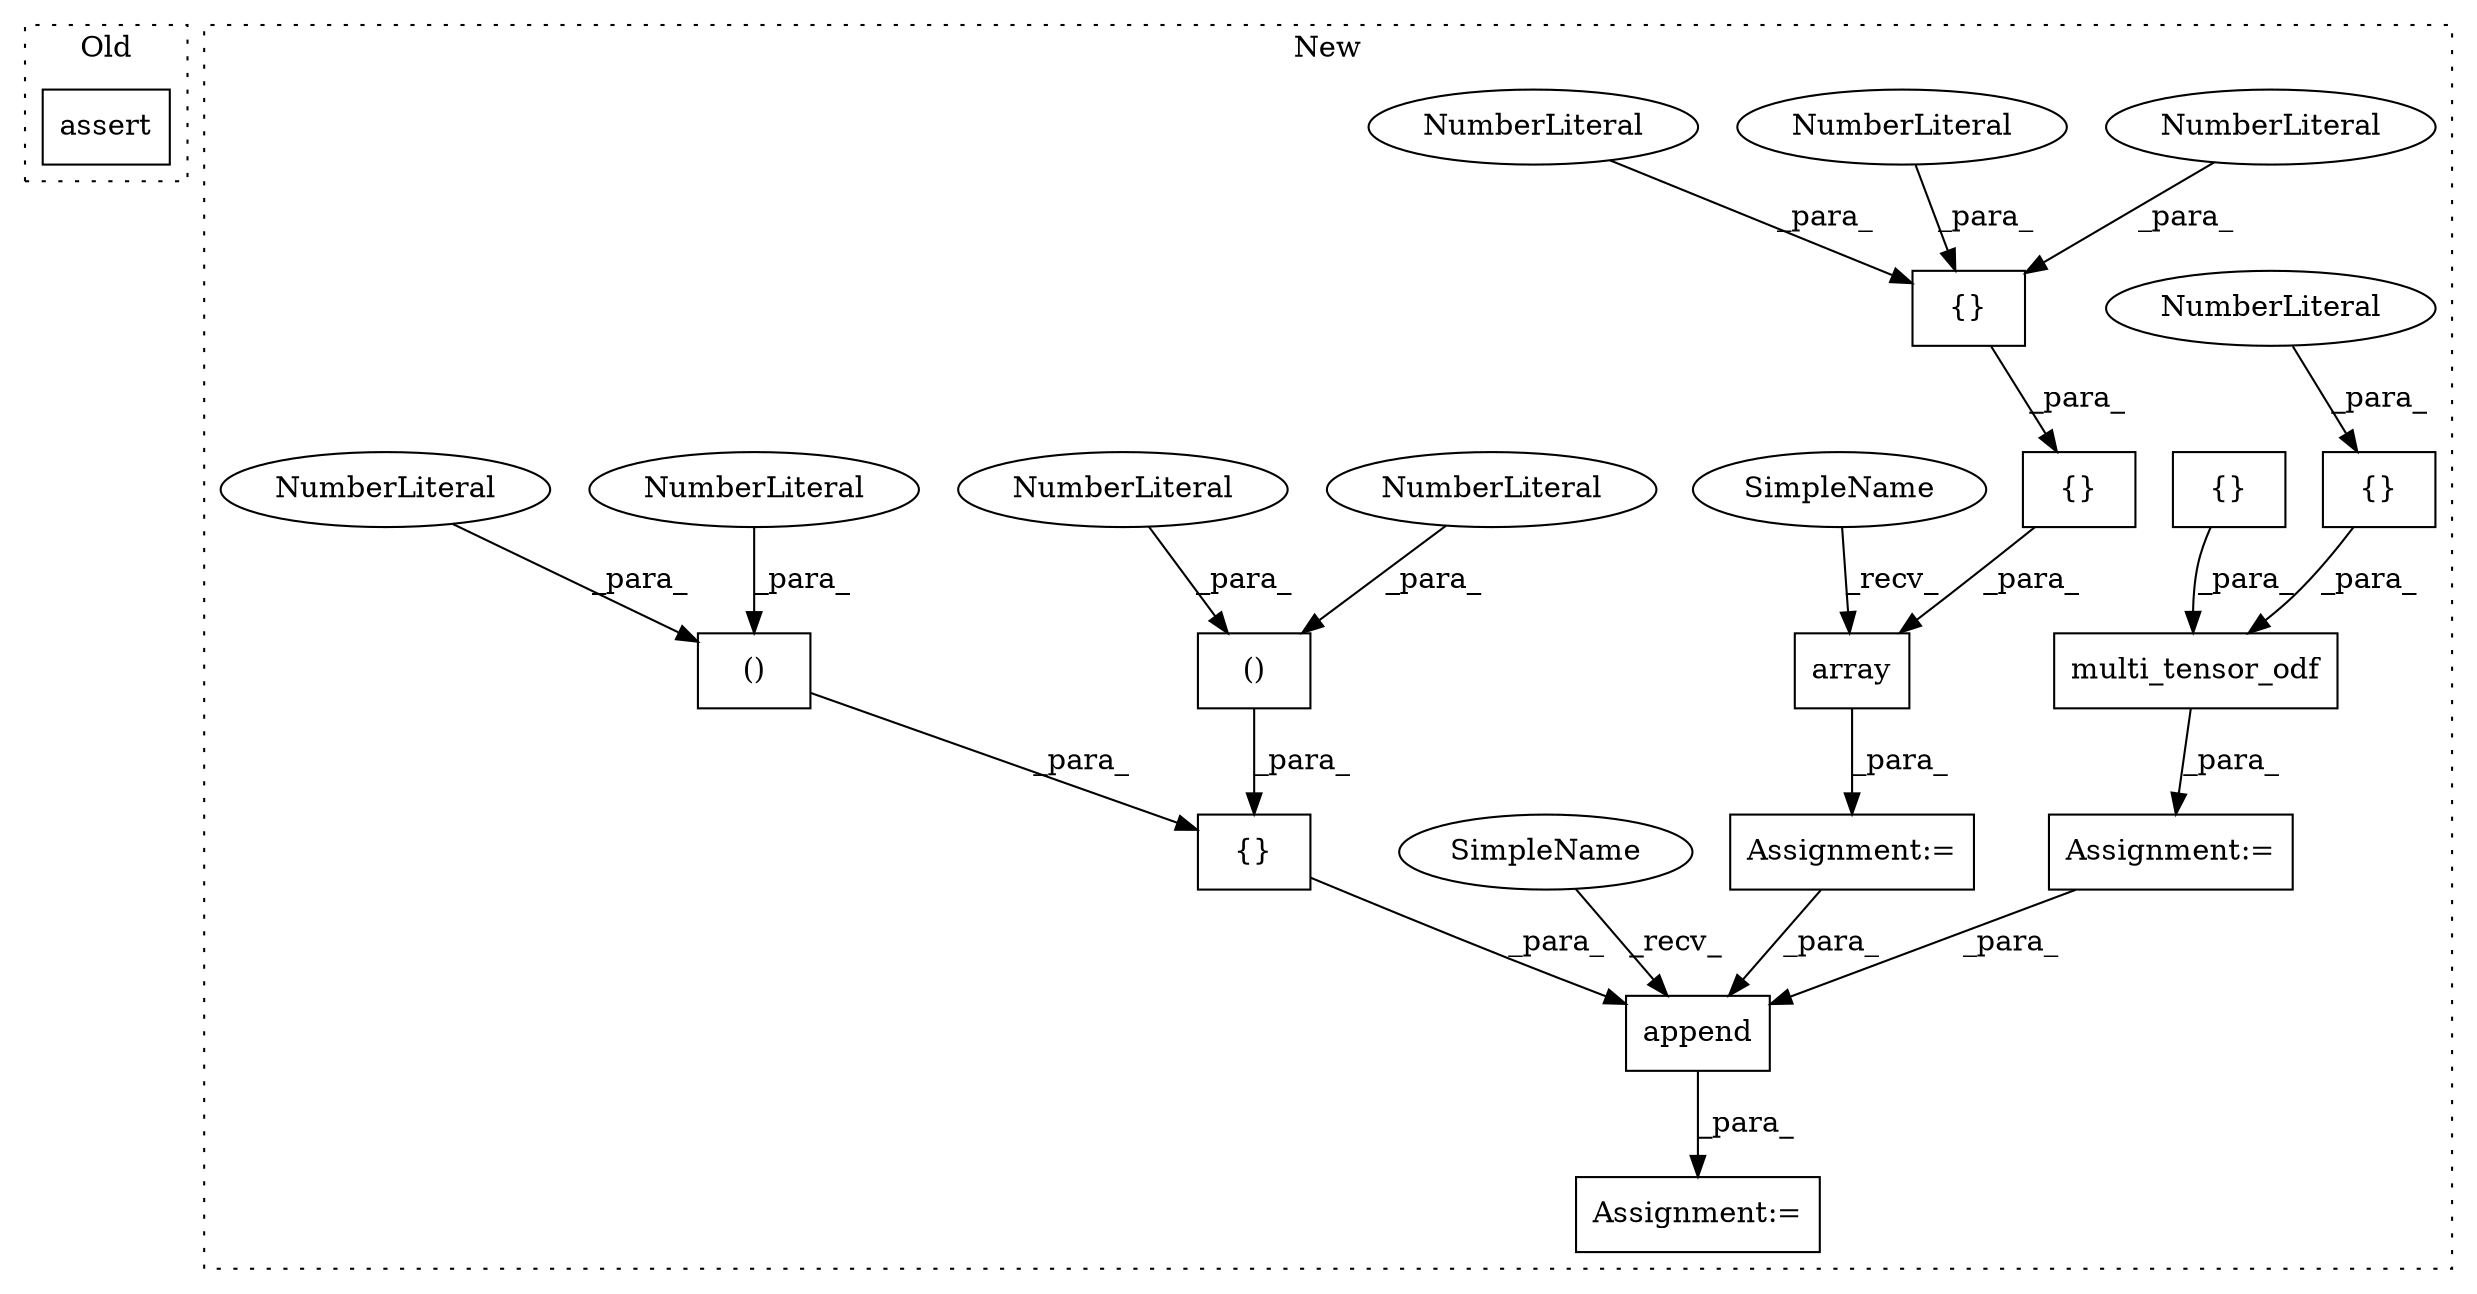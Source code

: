 digraph G {
subgraph cluster0 {
1 [label="assert" a="32" s="19045,19081" l="26,1" shape="box"];
label = "Old";
style="dotted";
}
subgraph cluster1 {
2 [label="multi_tensor_odf" a="32" s="20254,20319" l="17,1" shape="box"];
3 [label="{}" a="4" s="20314,20318" l="1,1" shape="box"];
4 [label="NumberLiteral" a="34" s="20315" l="3" shape="ellipse"];
5 [label="{}" a="4" s="20154,20177" l="1,1" shape="box"];
6 [label="Assignment:=" a="7" s="20427" l="1" shape="box"];
7 [label="()" a="106" s="19670" l="15" shape="box"];
8 [label="{}" a="4" s="19599,19620" l="1,1" shape="box"];
9 [label="()" a="106" s="19692" l="16" shape="box"];
10 [label="NumberLiteral" a="34" s="19607" l="6" shape="ellipse"];
11 [label="{}" a="4" s="19575,19621" l="1,1" shape="box"];
12 [label="NumberLiteral" a="34" s="19600" l="6" shape="ellipse"];
13 [label="NumberLiteral" a="34" s="19614" l="6" shape="ellipse"];
14 [label="NumberLiteral" a="34" s="19707" l="1" shape="ellipse"];
15 [label="NumberLiteral" a="34" s="19684" l="1" shape="ellipse"];
16 [label="NumberLiteral" a="34" s="19670" l="1" shape="ellipse"];
17 [label="NumberLiteral" a="34" s="19692" l="2" shape="ellipse"];
18 [label="{}" a="4" s="19664,19708" l="6,2" shape="box"];
19 [label="array" a="32" s="19556,19622" l="6,1" shape="box"];
20 [label="append" a="32" s="20434,20449" l="7,1" shape="box"];
21 [label="Assignment:=" a="7" s="19549" l="1" shape="box"];
22 [label="Assignment:=" a="7" s="20253" l="1" shape="box"];
23 [label="SimpleName" a="42" s="20428" l="5" shape="ellipse"];
24 [label="SimpleName" a="42" s="19550" l="5" shape="ellipse"];
label = "New";
style="dotted";
}
2 -> 22 [label="_para_"];
3 -> 2 [label="_para_"];
4 -> 3 [label="_para_"];
5 -> 2 [label="_para_"];
7 -> 18 [label="_para_"];
8 -> 11 [label="_para_"];
9 -> 18 [label="_para_"];
10 -> 8 [label="_para_"];
11 -> 19 [label="_para_"];
12 -> 8 [label="_para_"];
13 -> 8 [label="_para_"];
14 -> 9 [label="_para_"];
15 -> 7 [label="_para_"];
16 -> 7 [label="_para_"];
17 -> 9 [label="_para_"];
18 -> 20 [label="_para_"];
19 -> 21 [label="_para_"];
20 -> 6 [label="_para_"];
21 -> 20 [label="_para_"];
22 -> 20 [label="_para_"];
23 -> 20 [label="_recv_"];
24 -> 19 [label="_recv_"];
}